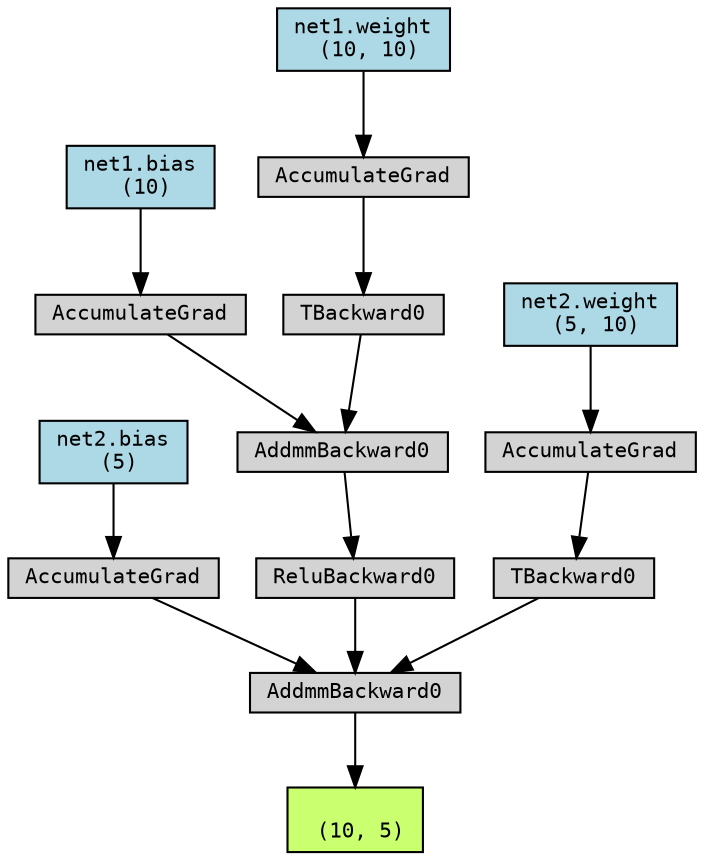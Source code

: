 digraph {
	graph [size="12,12"]
	node [align=left fontname=monospace fontsize=10 height=0.2 ranksep=0.1 shape=box style=filled]
	1319849259424 [label="
 (10, 5)" fillcolor=darkolivegreen1]
	1319849212272 [label=AddmmBackward0]
	1319849211360 -> 1319849212272
	1319849259104 [label="net2.bias
 (5)" fillcolor=lightblue]
	1319849259104 -> 1319849211360
	1319849211360 [label=AccumulateGrad]
	1319849211456 -> 1319849212272
	1319849211456 [label=ReluBackward0]
	1319849211648 -> 1319849211456
	1319849211648 [label=AddmmBackward0]
	1319849211216 -> 1319849211648
	1319418390672 [label="net1.bias
 (10)" fillcolor=lightblue]
	1319418390672 -> 1319849211216
	1319849211216 [label=AccumulateGrad]
	1319849211264 -> 1319849211648
	1319849211264 [label=TBackward0]
	1319849211168 -> 1319849211264
	1319418390912 [label="net1.weight
 (10, 10)" fillcolor=lightblue]
	1319418390912 -> 1319849211168
	1319849211168 [label=AccumulateGrad]
	1319849211408 -> 1319849212272
	1319849211408 [label=TBackward0]
	1319849211120 -> 1319849211408
	1319418551792 [label="net2.weight
 (5, 10)" fillcolor=lightblue]
	1319418551792 -> 1319849211120
	1319849211120 [label=AccumulateGrad]
	1319849212272 -> 1319849259424
}
